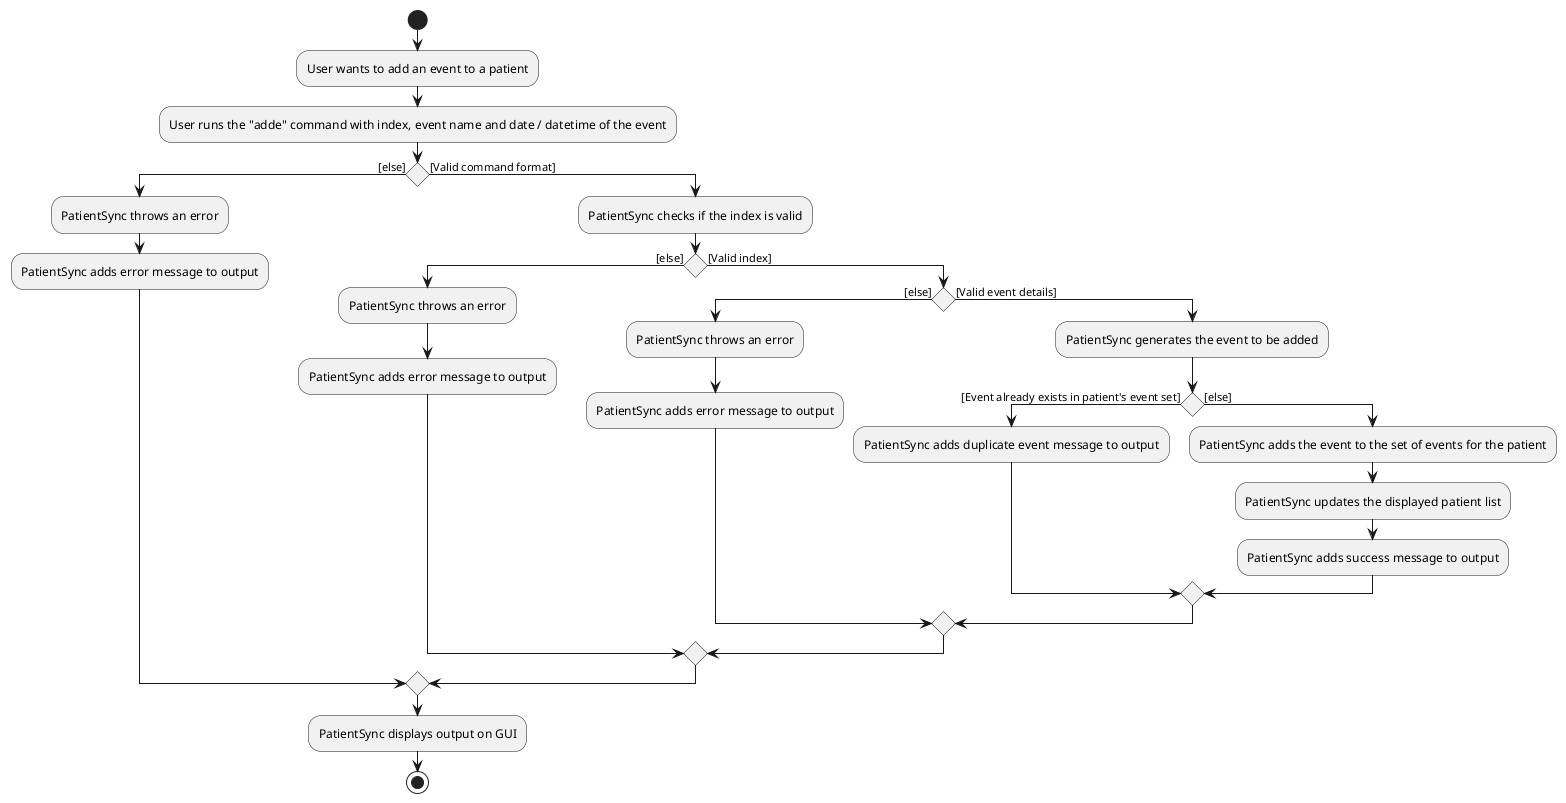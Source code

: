@startuml
start
:User wants to add an event to a patient;
:User runs the "adde" command with index, event name and date / datetime of the event;
if () then ([else])
    :PatientSync throws an error;
    :PatientSync adds error message to output;
else ([Valid command format])
    :PatientSync checks if the index is valid;
    if () then ([else])
        :PatientSync throws an error;
        :PatientSync adds error message to output;
    else ([Valid index])
        if () then ([else])
            :PatientSync throws an error;
            :PatientSync adds error message to output;
        else ([Valid event details])
                :PatientSync generates the event to be added;
            if () then ([Event already exists in patient's event set])
                :PatientSync adds duplicate event message to output;
            else ([else])
                :PatientSync adds the event to the set of events for the patient;
                :PatientSync updates the displayed patient list;
                :PatientSync adds success message to output;
            endif
        endif
    endif
endif
:PatientSync displays output on GUI;
stop
@enduml
